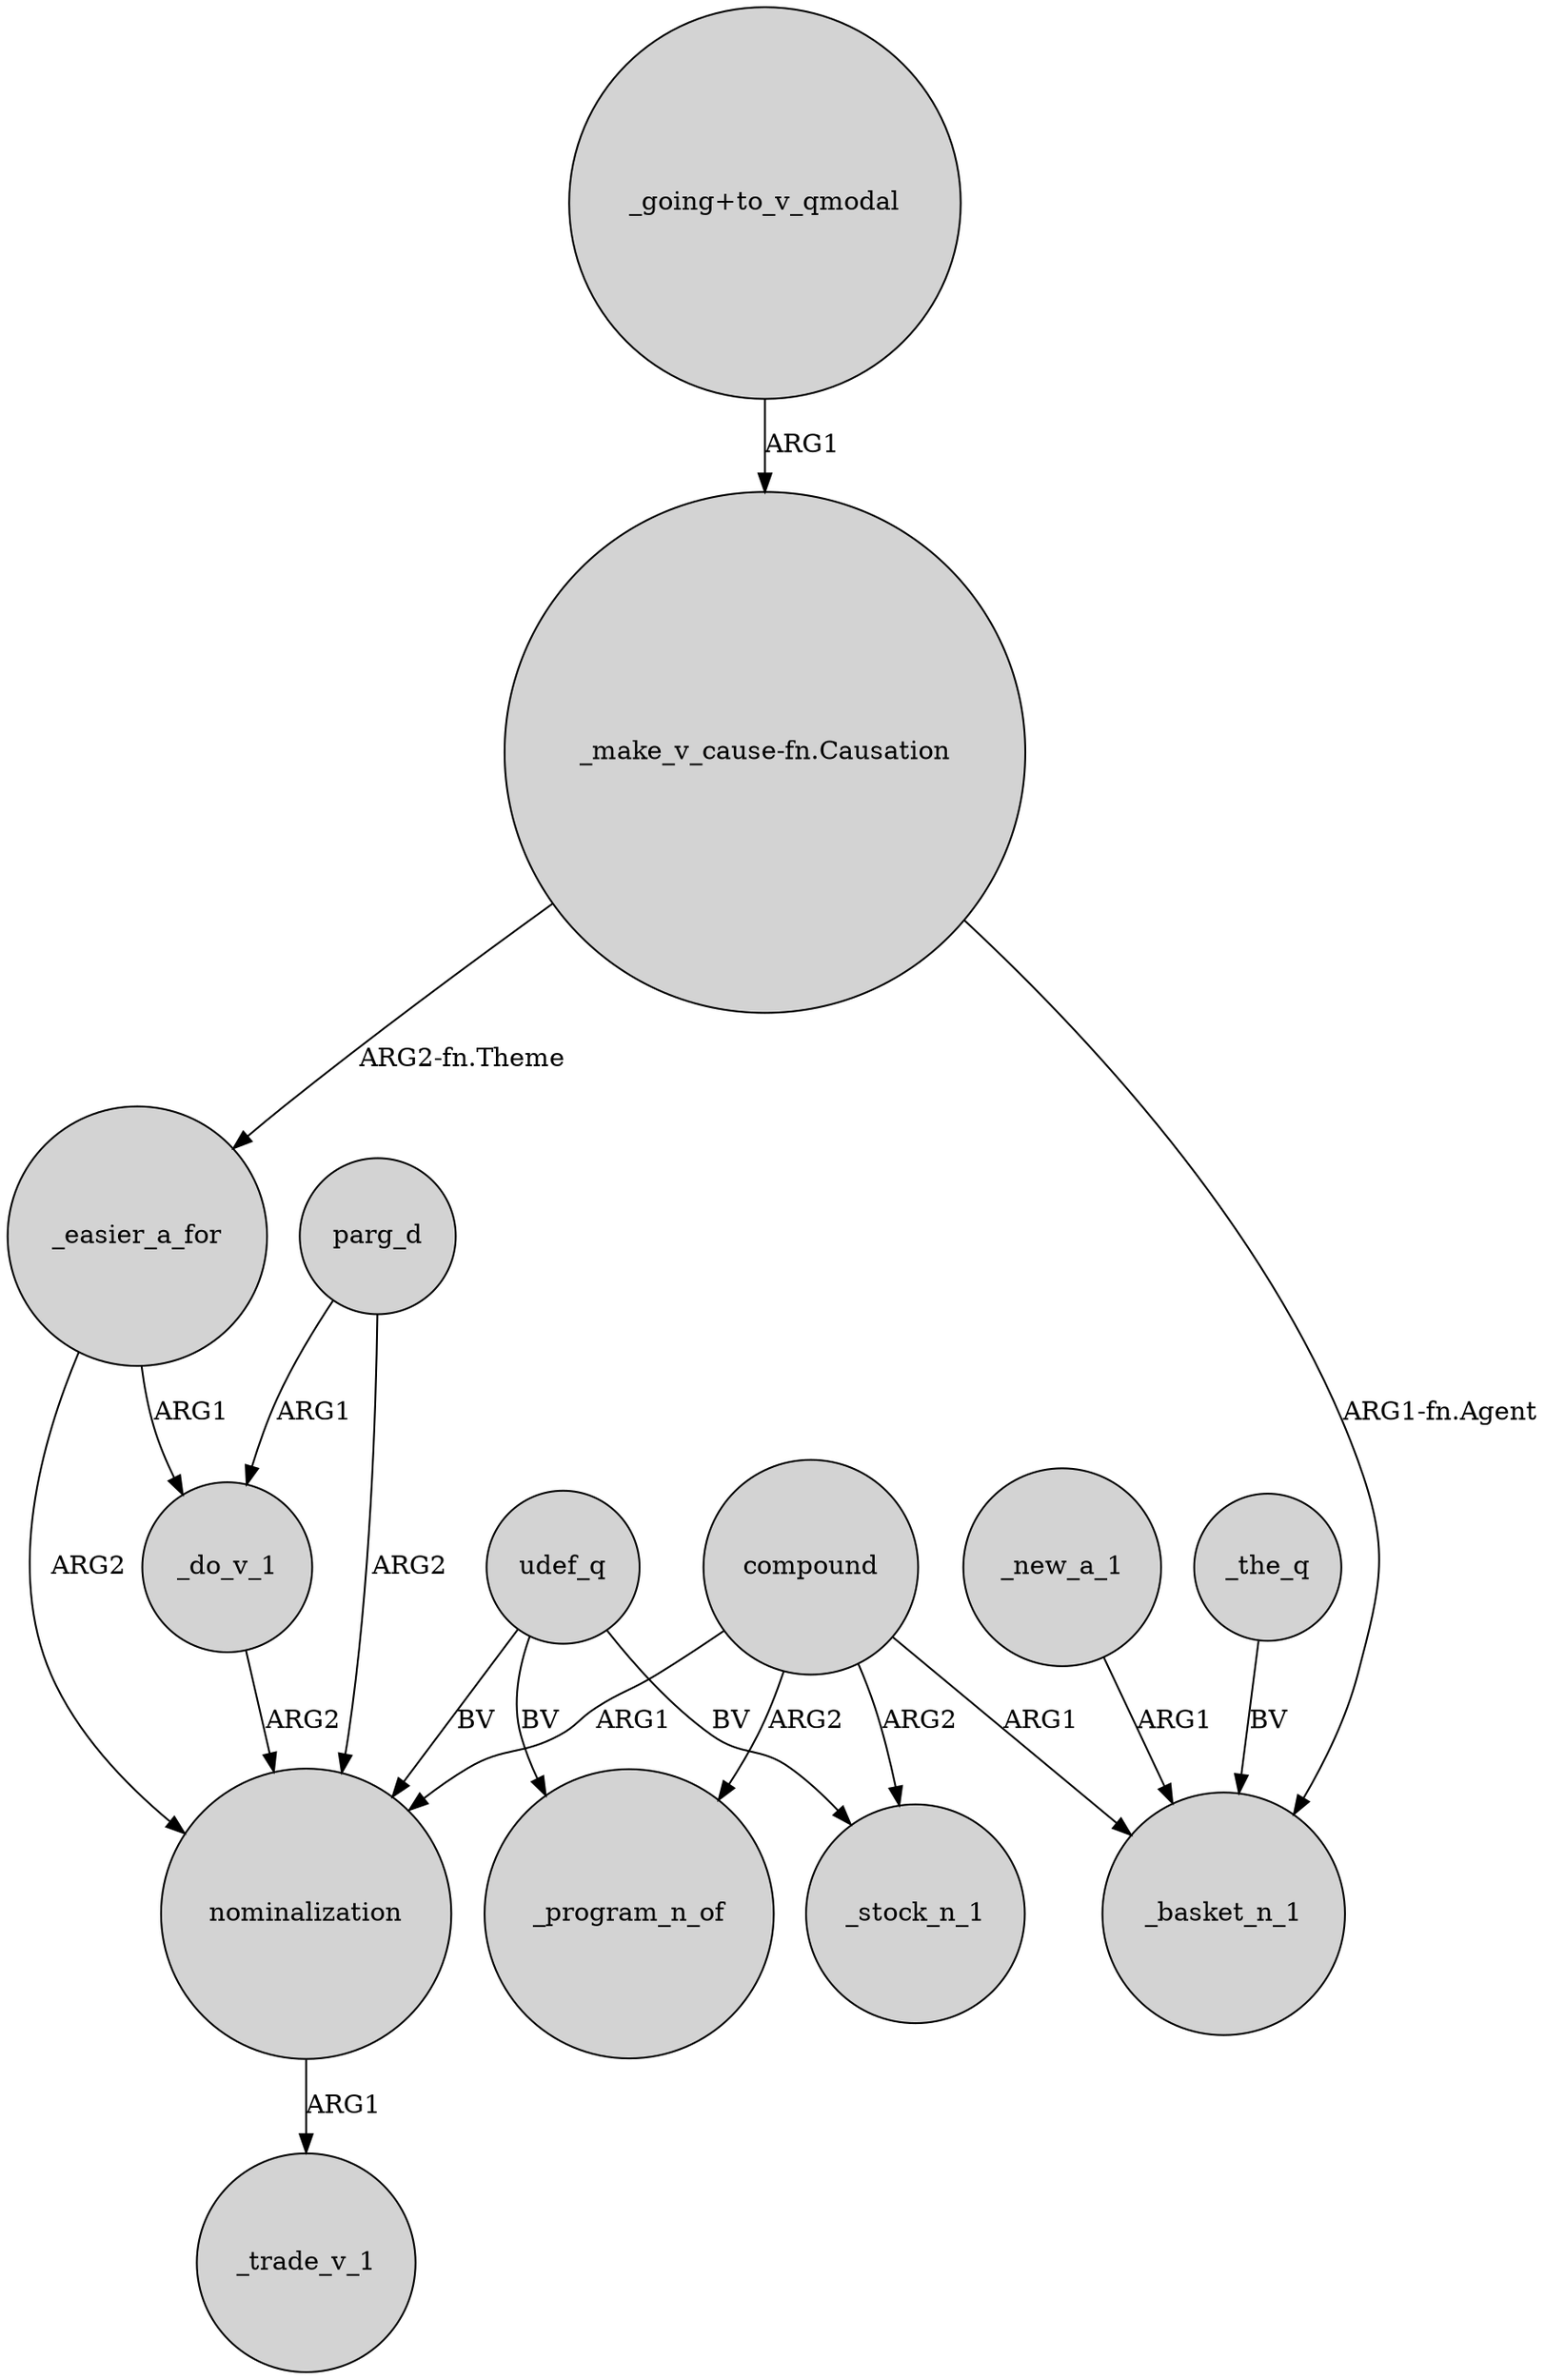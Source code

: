 digraph {
	node [shape=circle style=filled]
	_easier_a_for -> _do_v_1 [label=ARG1]
	udef_q -> _stock_n_1 [label=BV]
	_new_a_1 -> _basket_n_1 [label=ARG1]
	compound -> _program_n_of [label=ARG2]
	udef_q -> _program_n_of [label=BV]
	parg_d -> _do_v_1 [label=ARG1]
	_the_q -> _basket_n_1 [label=BV]
	parg_d -> nominalization [label=ARG2]
	compound -> _basket_n_1 [label=ARG1]
	nominalization -> _trade_v_1 [label=ARG1]
	"_going+to_v_qmodal" -> "_make_v_cause-fn.Causation" [label=ARG1]
	_easier_a_for -> nominalization [label=ARG2]
	"_make_v_cause-fn.Causation" -> _easier_a_for [label="ARG2-fn.Theme"]
	compound -> nominalization [label=ARG1]
	udef_q -> nominalization [label=BV]
	_do_v_1 -> nominalization [label=ARG2]
	compound -> _stock_n_1 [label=ARG2]
	"_make_v_cause-fn.Causation" -> _basket_n_1 [label="ARG1-fn.Agent"]
}
